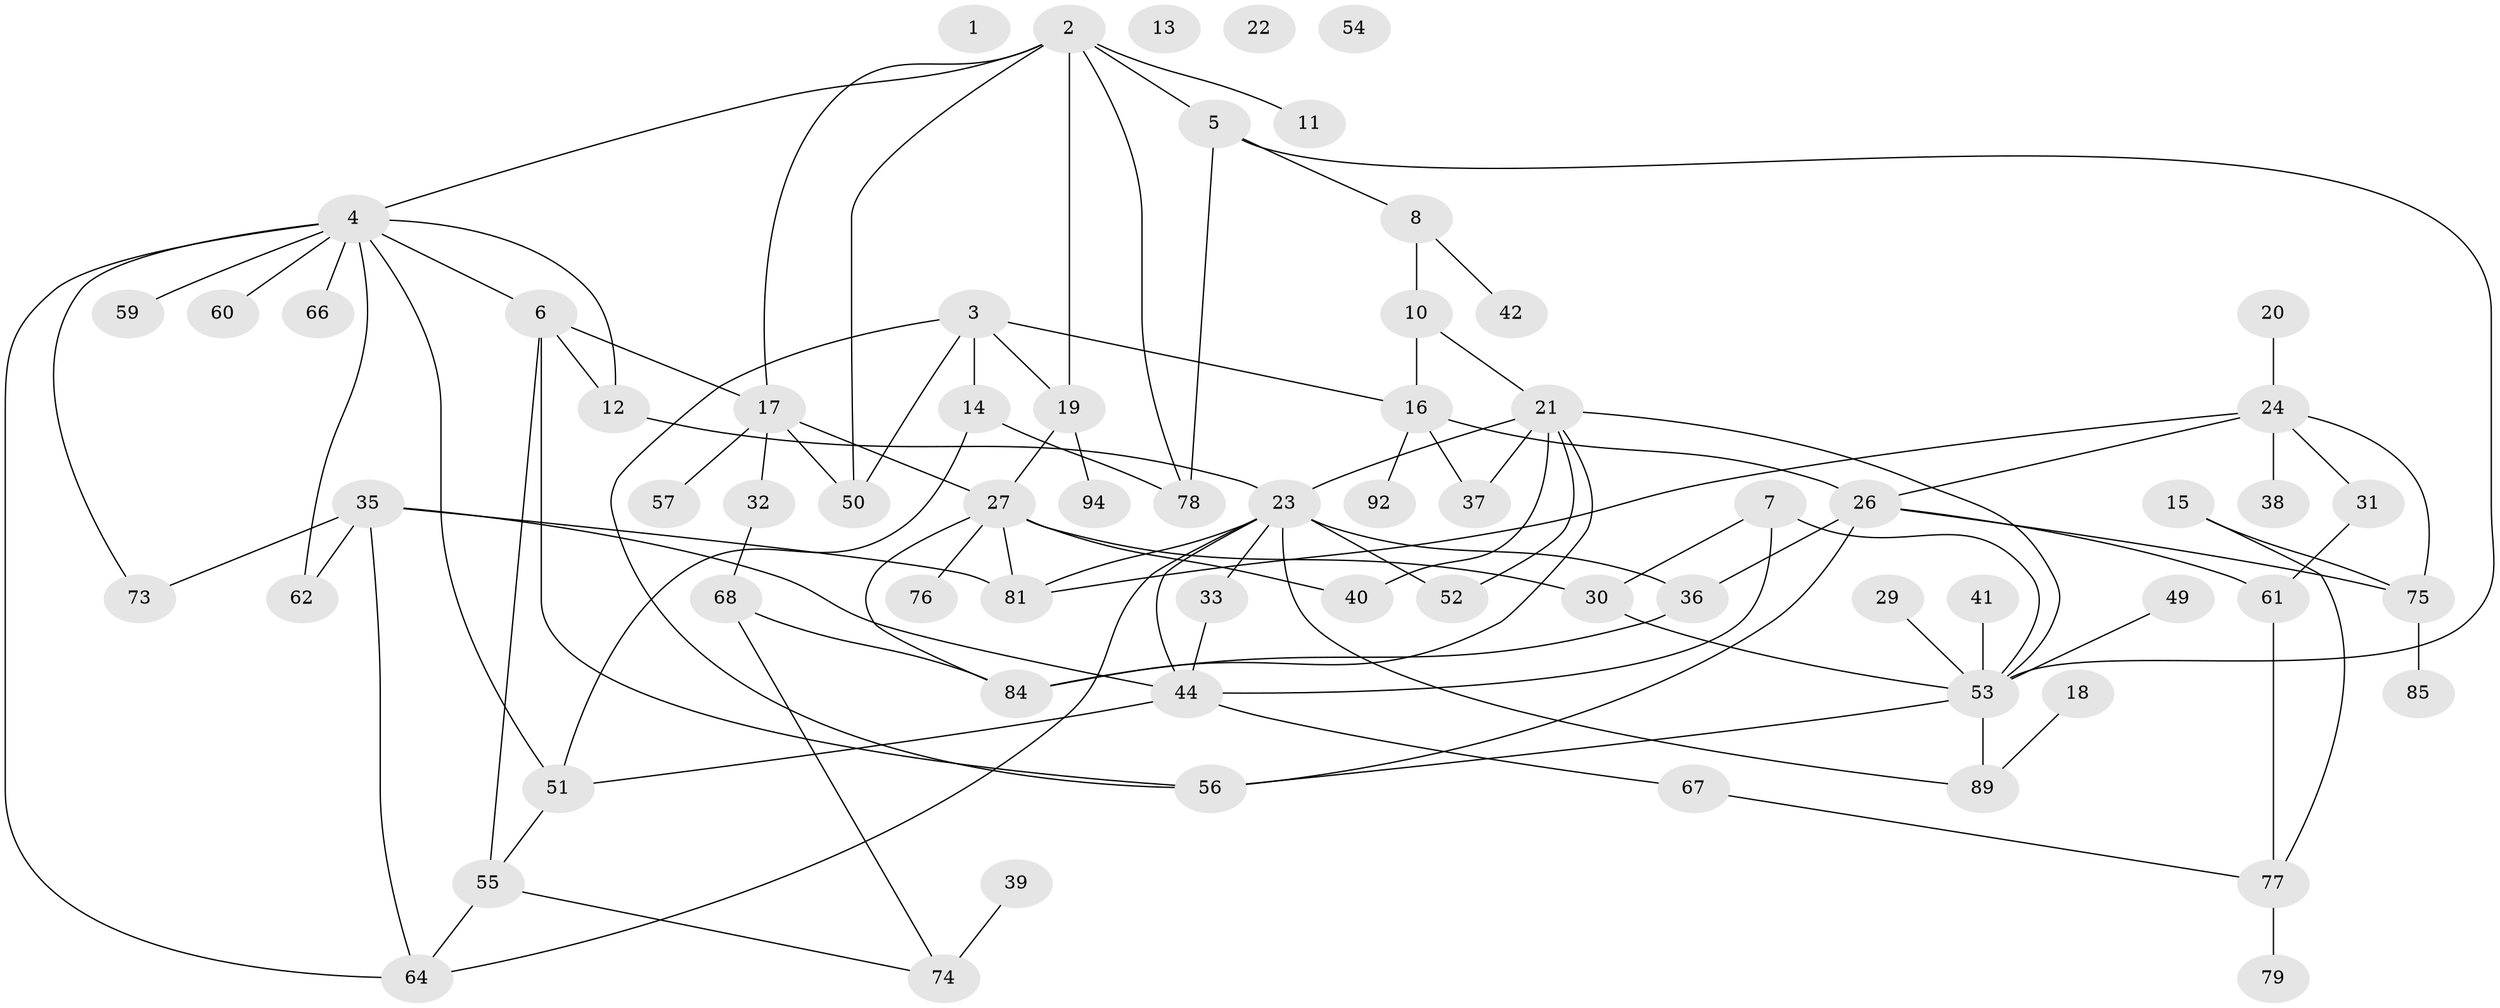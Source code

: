 // original degree distribution, {0: 0.041666666666666664, 3: 0.19791666666666666, 6: 0.052083333333333336, 1: 0.22916666666666666, 4: 0.17708333333333334, 2: 0.20833333333333334, 5: 0.08333333333333333, 9: 0.010416666666666666}
// Generated by graph-tools (version 1.1) at 2025/41/03/06/25 10:41:22]
// undirected, 69 vertices, 105 edges
graph export_dot {
graph [start="1"]
  node [color=gray90,style=filled];
  1;
  2 [super="+43"];
  3 [super="+70"];
  4 [super="+91"];
  5 [super="+95"];
  6 [super="+45"];
  7;
  8 [super="+9"];
  10 [super="+46"];
  11;
  12;
  13;
  14;
  15;
  16 [super="+25"];
  17 [super="+48"];
  18;
  19 [super="+34"];
  20;
  21 [super="+28"];
  22;
  23 [super="+72"];
  24 [super="+58"];
  26 [super="+82"];
  27 [super="+65"];
  29 [super="+63"];
  30;
  31 [super="+93"];
  32;
  33;
  35 [super="+83"];
  36;
  37;
  38;
  39;
  40;
  41 [super="+47"];
  42;
  44 [super="+69"];
  49;
  50;
  51;
  52;
  53 [super="+71"];
  54;
  55;
  56;
  57;
  59;
  60;
  61;
  62;
  64 [super="+86"];
  66;
  67;
  68;
  73;
  74;
  75 [super="+80"];
  76;
  77 [super="+90"];
  78 [super="+88"];
  79;
  81 [super="+87"];
  84 [super="+96"];
  85;
  89;
  92;
  94;
  2 -- 17;
  2 -- 19;
  2 -- 4;
  2 -- 50;
  2 -- 11;
  2 -- 78;
  2 -- 5;
  3 -- 14;
  3 -- 50;
  3 -- 56;
  3 -- 19;
  3 -- 16;
  4 -- 51;
  4 -- 59;
  4 -- 64;
  4 -- 66;
  4 -- 62;
  4 -- 73;
  4 -- 12;
  4 -- 60;
  4 -- 6;
  5 -- 53;
  5 -- 8;
  5 -- 78;
  6 -- 12;
  6 -- 55;
  6 -- 56;
  6 -- 17;
  7 -- 30;
  7 -- 44;
  7 -- 53;
  8 -- 42;
  8 -- 10;
  10 -- 21;
  10 -- 16;
  12 -- 23;
  14 -- 51;
  14 -- 78;
  15 -- 77;
  15 -- 75;
  16 -- 37;
  16 -- 26;
  16 -- 92;
  17 -- 27;
  17 -- 50;
  17 -- 32;
  17 -- 57;
  18 -- 89;
  19 -- 27;
  19 -- 94;
  20 -- 24;
  21 -- 40;
  21 -- 52;
  21 -- 37;
  21 -- 53;
  21 -- 84;
  21 -- 23;
  23 -- 33;
  23 -- 36;
  23 -- 81;
  23 -- 89;
  23 -- 44;
  23 -- 64;
  23 -- 52;
  24 -- 26;
  24 -- 38;
  24 -- 75;
  24 -- 31;
  24 -- 81;
  26 -- 36 [weight=2];
  26 -- 56;
  26 -- 61;
  26 -- 75;
  27 -- 40;
  27 -- 76;
  27 -- 84;
  27 -- 30;
  27 -- 81;
  29 -- 53;
  30 -- 53;
  31 -- 61;
  32 -- 68;
  33 -- 44;
  35 -- 62;
  35 -- 73;
  35 -- 64;
  35 -- 44;
  35 -- 81;
  36 -- 84;
  39 -- 74;
  41 -- 53;
  44 -- 67;
  44 -- 51;
  49 -- 53;
  51 -- 55;
  53 -- 56;
  53 -- 89;
  55 -- 64;
  55 -- 74;
  61 -- 77;
  67 -- 77;
  68 -- 74;
  68 -- 84;
  75 -- 85;
  77 -- 79;
}
